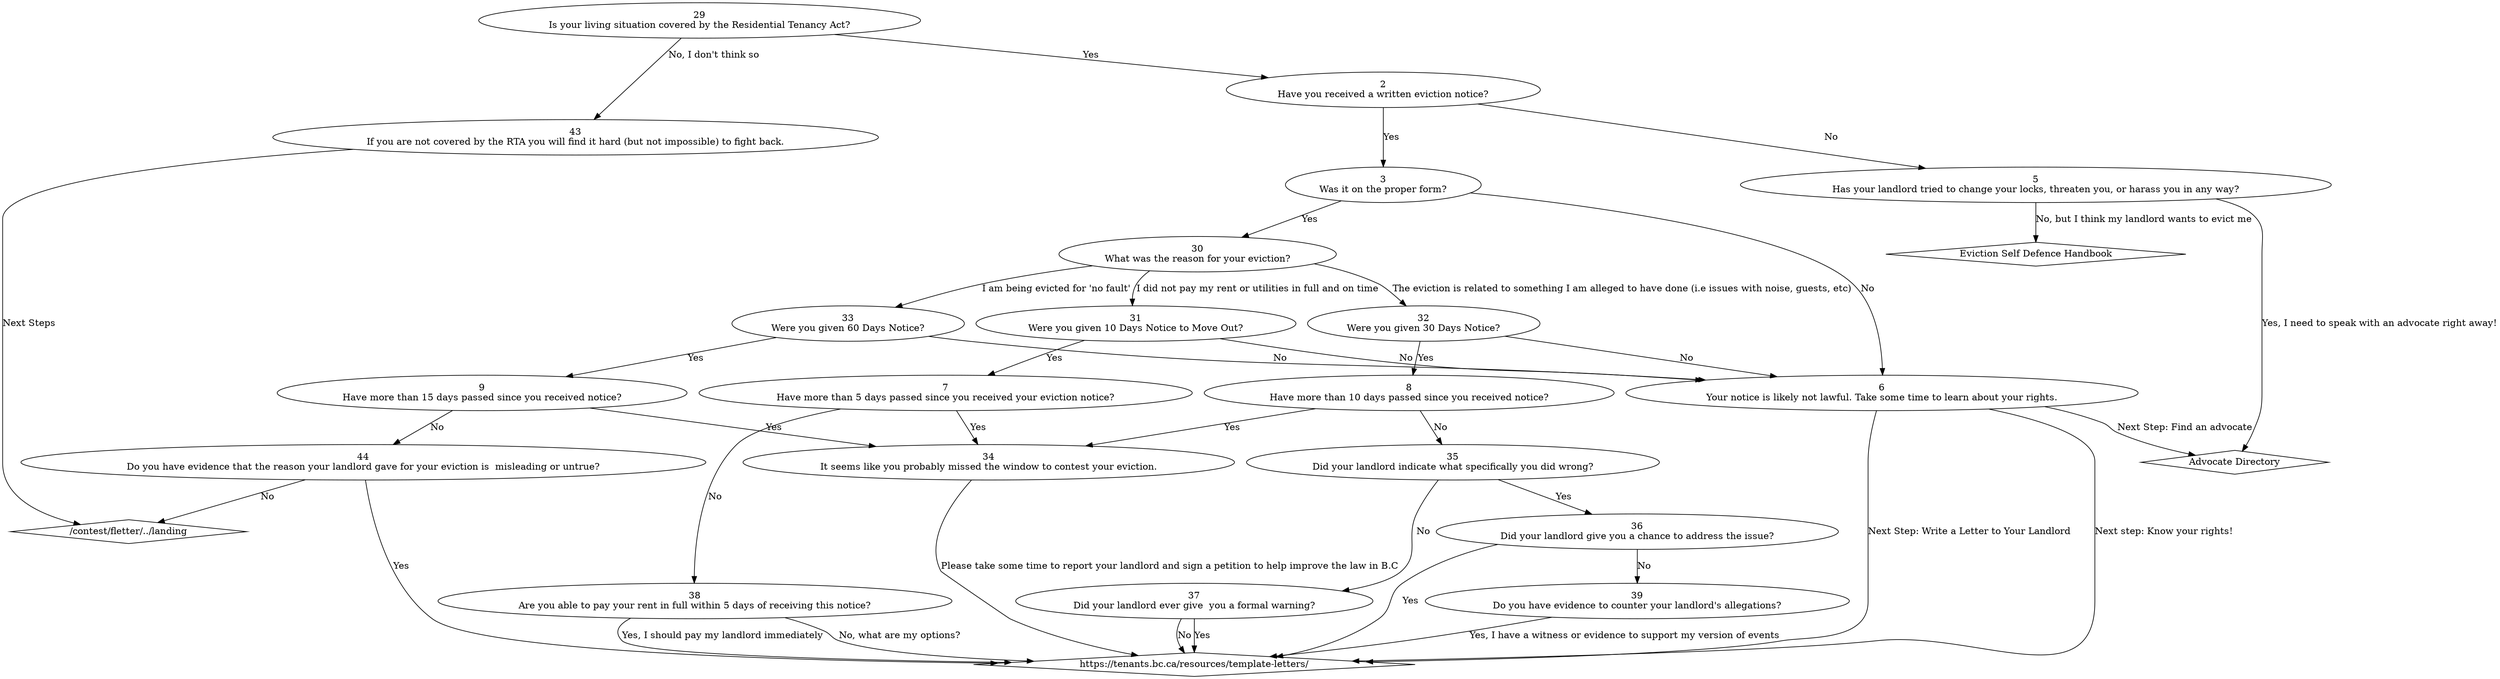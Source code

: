 digraph decision_tree {
  "2" [label="2\nHave you received a written eviction notice?"]
  "3" [label="3\nWas it on the proper form?"]
  "5" [label="5\nHas your landlord tried to change your locks, threaten you, or harass you in any way?"]
  "6" [label="6\nYour notice is likely not lawful. Take some time to learn about your rights."]
  "7" [label="7\nHave more than 5 days passed since you received your eviction notice?"]
  "8" [label="8\nHave more than 10 days passed since you received notice?"]
  "9" [label="9\nHave more than 15 days passed since you received notice?"]
  "29" [label="29\nIs your living situation covered by the Residential Tenancy Act?"]
  "30" [label="30\nWhat was the reason for your eviction?"]
  "31" [label="31\nWere you given 10 Days Notice to Move Out?"]
  "32" [label="32\nWere you given 30 Days Notice?"]
  "33" [label="33\nWere you given 60 Days Notice?"]
  "34" [label="34\nIt seems like you probably missed the window to contest your eviction."]
  "35" [label="35\nDid your landlord indicate what specifically you did wrong?"]
  "36" [label="36\nDid your landlord give you a chance to address the issue?"]
  "37" [label="37\nDid your landlord ever give  you a formal warning?"]
  "38" [label="38\nAre you able to pay your rent in full within 5 days of receiving this notice?"]
  "39" [label="39\nDo you have evidence to counter your landlord's allegations?"]
  "43" [label="43\nIf you are not covered by the RTA you will find it hard (but not impossible) to fight back."]
  "44" [label="44\nDo you have evidence that the reason your landlord gave for your eviction is  misleading or untrue?"]
  "https://tenants.bc.ca/resources/template-letters/" [label="https://tenants.bc.ca/resources/template-letters/" shape="diamond"]
  "Advocate Directory" [label="Advocate Directory" shape="diamond"]
  "Eviction Self Defence Handbook" [label="Eviction Self Defence Handbook" shape="diamond"]
  "/contest/fletter/../landing" [label="/contest/fletter/../landing" shape="diamond"]
  "2" -> "3" [label="Yes"]
  "2" -> "5" [label="No"]
  "3" -> "30" [label="Yes"]
  "3" -> "6" [label="No"]
  "5" -> "Eviction Self Defence Handbook" [label="No, but I think my landlord wants to evict me"]
  "5" -> "Advocate Directory" [label="Yes, I need to speak with an advocate right away!"]
  "6" -> "https://tenants.bc.ca/resources/template-letters/" [label="Next step: Know your rights!"]
  "6" -> "https://tenants.bc.ca/resources/template-letters/" [label="Next Step: Write a Letter to Your Landlord"]
  "6" -> "Advocate Directory" [label="Next Step: Find an advocate"]
  "7" -> "34" [label="Yes"]
  "7" -> "38" [label="No"]
  "8" -> "35" [label="No"]
  "8" -> "34" [label="Yes"]
  "9" -> "34" [label="Yes"]
  "9" -> "44" [label="No"]
  "29" -> "2" [label="Yes"]
  "29" -> "43" [label="No, I don't think so"]
  "30" -> "31" [label="I did not pay my rent or utilities in full and on time"]
  "30" -> "32" [label="The eviction is related to something I am alleged to have done (i.e issues with noise, guests, etc)"]
  "30" -> "33" [label="I am being evicted for 'no fault'"]
  "31" -> "6" [label="No"]
  "31" -> "7" [label="Yes"]
  "32" -> "8" [label="Yes"]
  "32" -> "6" [label="No"]
  "33" -> "9" [label="Yes"]
  "33" -> "6" [label="No"]
  "34" -> "https://tenants.bc.ca/resources/template-letters/" [label="Please take some time to report your landlord and sign a petition to help improve the law in B.C"]
  "35" -> "37" [label="No"]
  "35" -> "36" [label="Yes"]
  "36" -> "https://tenants.bc.ca/resources/template-letters/" [label="Yes"]
  "36" -> "39" [label="No"]
  "37" -> "https://tenants.bc.ca/resources/template-letters/" [label="Yes"]
  "37" -> "https://tenants.bc.ca/resources/template-letters/" [label="No"]
  "38" -> "https://tenants.bc.ca/resources/template-letters/" [label="Yes, I should pay my landlord immediately"]
  "38" -> "https://tenants.bc.ca/resources/template-letters/" [label="No, what are my options?"]
  "39" -> "https://tenants.bc.ca/resources/template-letters/" [label="Yes, I have a witness or evidence to support my version of events"]
  "43" -> "/contest/fletter/../landing" [label="Next Steps"]
  "44" -> "/contest/fletter/../landing" [label="No"]
  "44" -> "https://tenants.bc.ca/resources/template-letters/" [label="Yes"]
}
